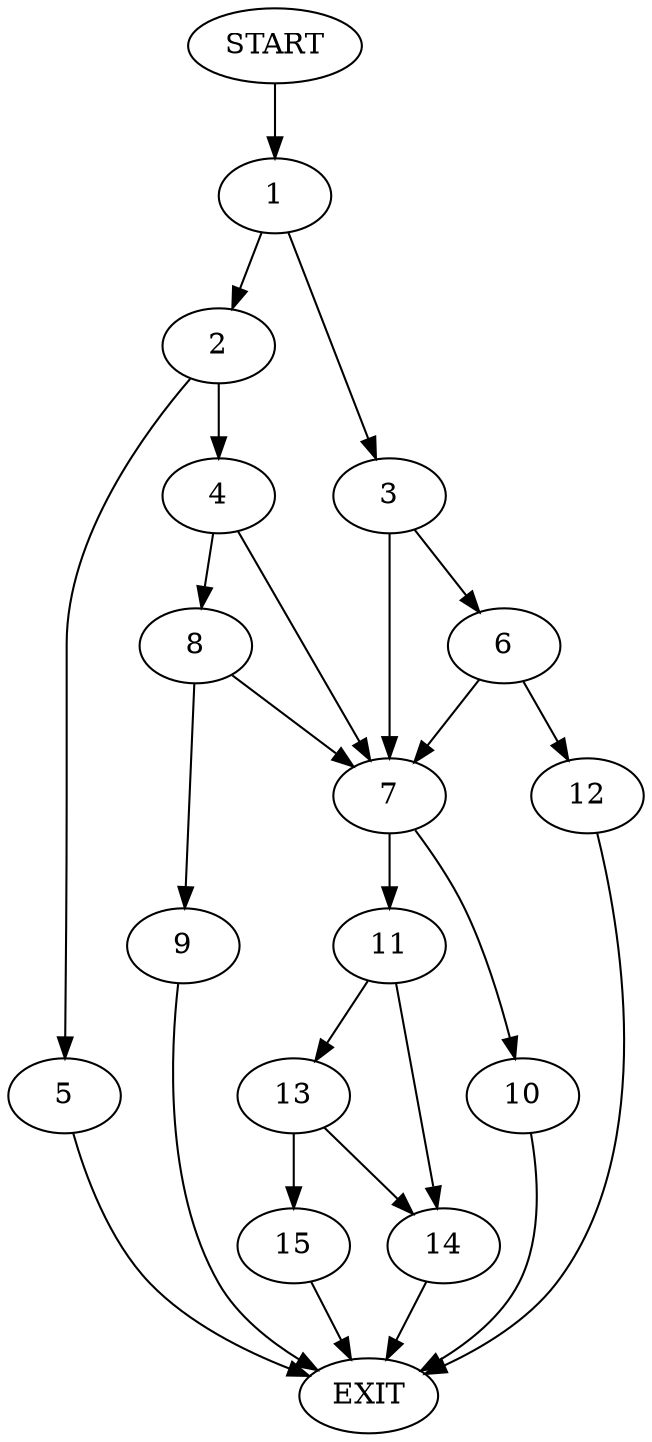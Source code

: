 digraph {
0 [label="START"]
16 [label="EXIT"]
0 -> 1
1 -> 2
1 -> 3
2 -> 4
2 -> 5
3 -> 6
3 -> 7
4 -> 8
4 -> 7
5 -> 16
8 -> 9
8 -> 7
7 -> 10
7 -> 11
9 -> 16
6 -> 12
6 -> 7
12 -> 16
11 -> 13
11 -> 14
10 -> 16
13 -> 14
13 -> 15
14 -> 16
15 -> 16
}

